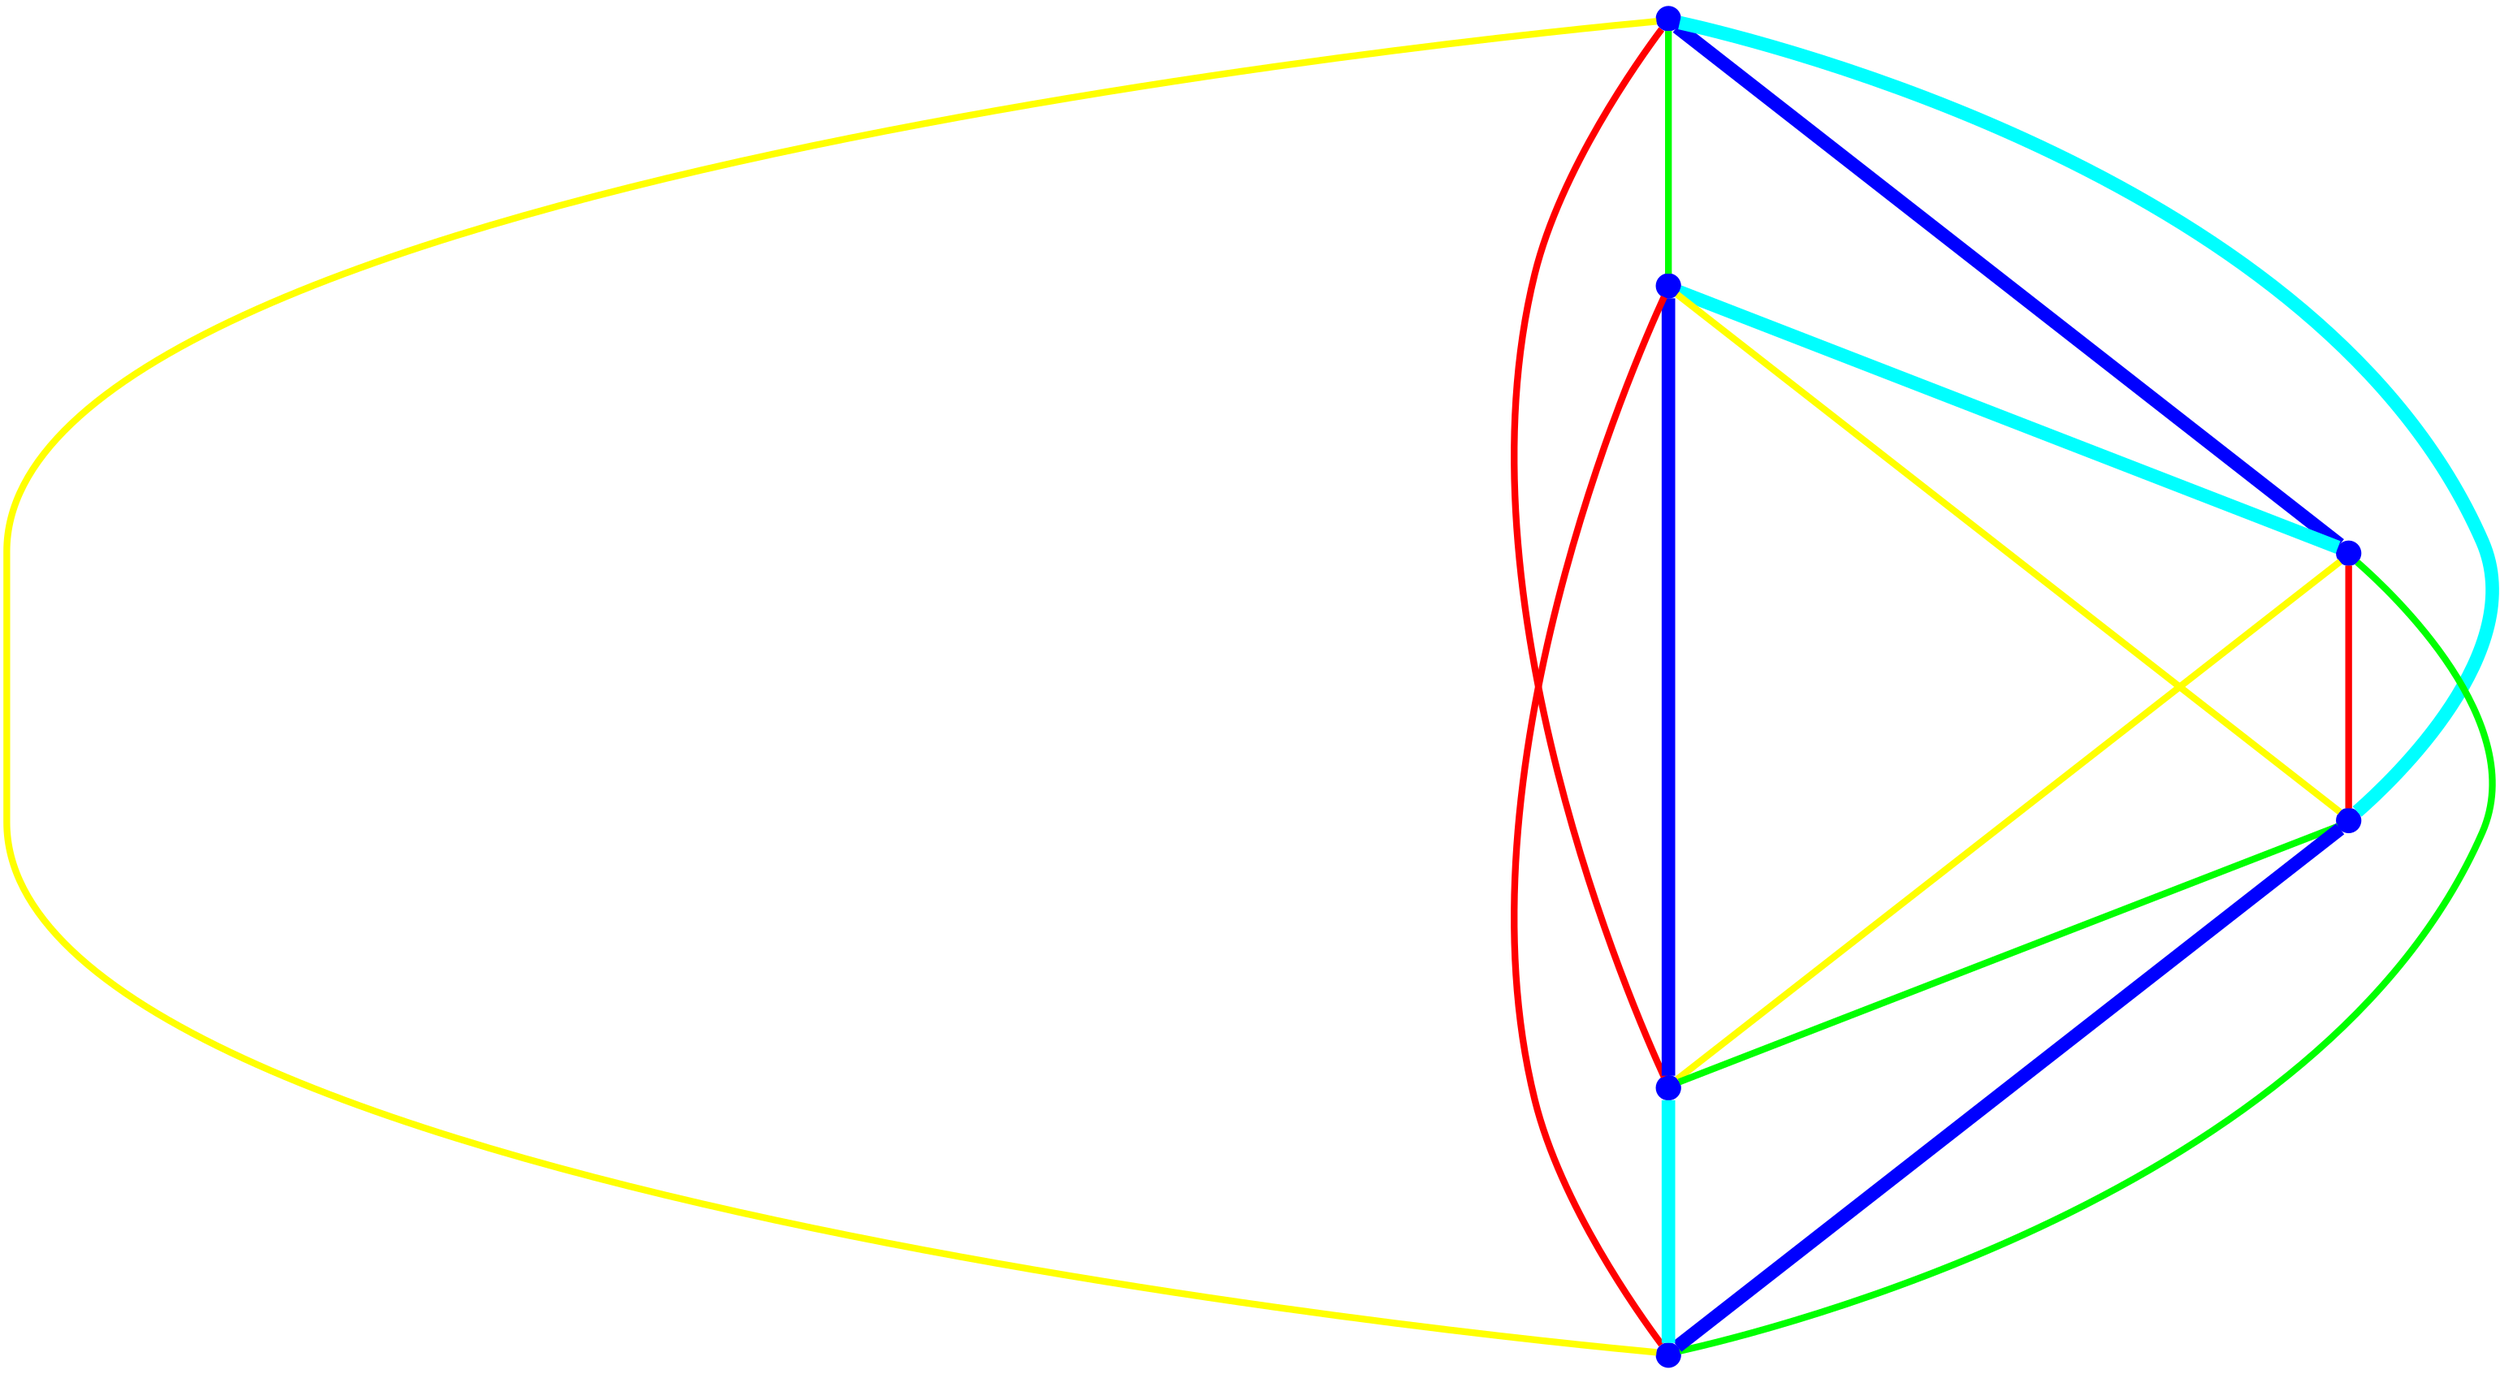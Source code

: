 graph {
ranksep=2
nodesep=2
node [label="" shape=circle style=filled fixedsize=true color=blue fillcolor=blue width=0.2];
"1" -- "2" [style="solid",penwidth="4",color="green"];
"1" -- "3" [style="solid",penwidth="8",color="blue"];
"1" -- "4" [style="solid",penwidth="8",color="cyan"];
"1" -- "5" [style="solid",penwidth="4",color="red"];
"1" -- "6" [style="solid",penwidth="4",color="yellow"];
"2" -- "3" [style="solid",penwidth="8",color="cyan"];
"2" -- "4" [style="solid",penwidth="4",color="yellow"];
"2" -- "5" [style="solid",penwidth="8",color="blue"];
"2" -- "6" [style="solid",penwidth="4",color="red"];
"3" -- "4" [style="solid",penwidth="4",color="red"];
"3" -- "5" [style="solid",penwidth="4",color="yellow"];
"3" -- "6" [style="solid",penwidth="4",color="green"];
"4" -- "5" [style="solid",penwidth="4",color="green"];
"4" -- "6" [style="solid",penwidth="8",color="blue"];
"5" -- "6" [style="solid",penwidth="8",color="cyan"];
}
